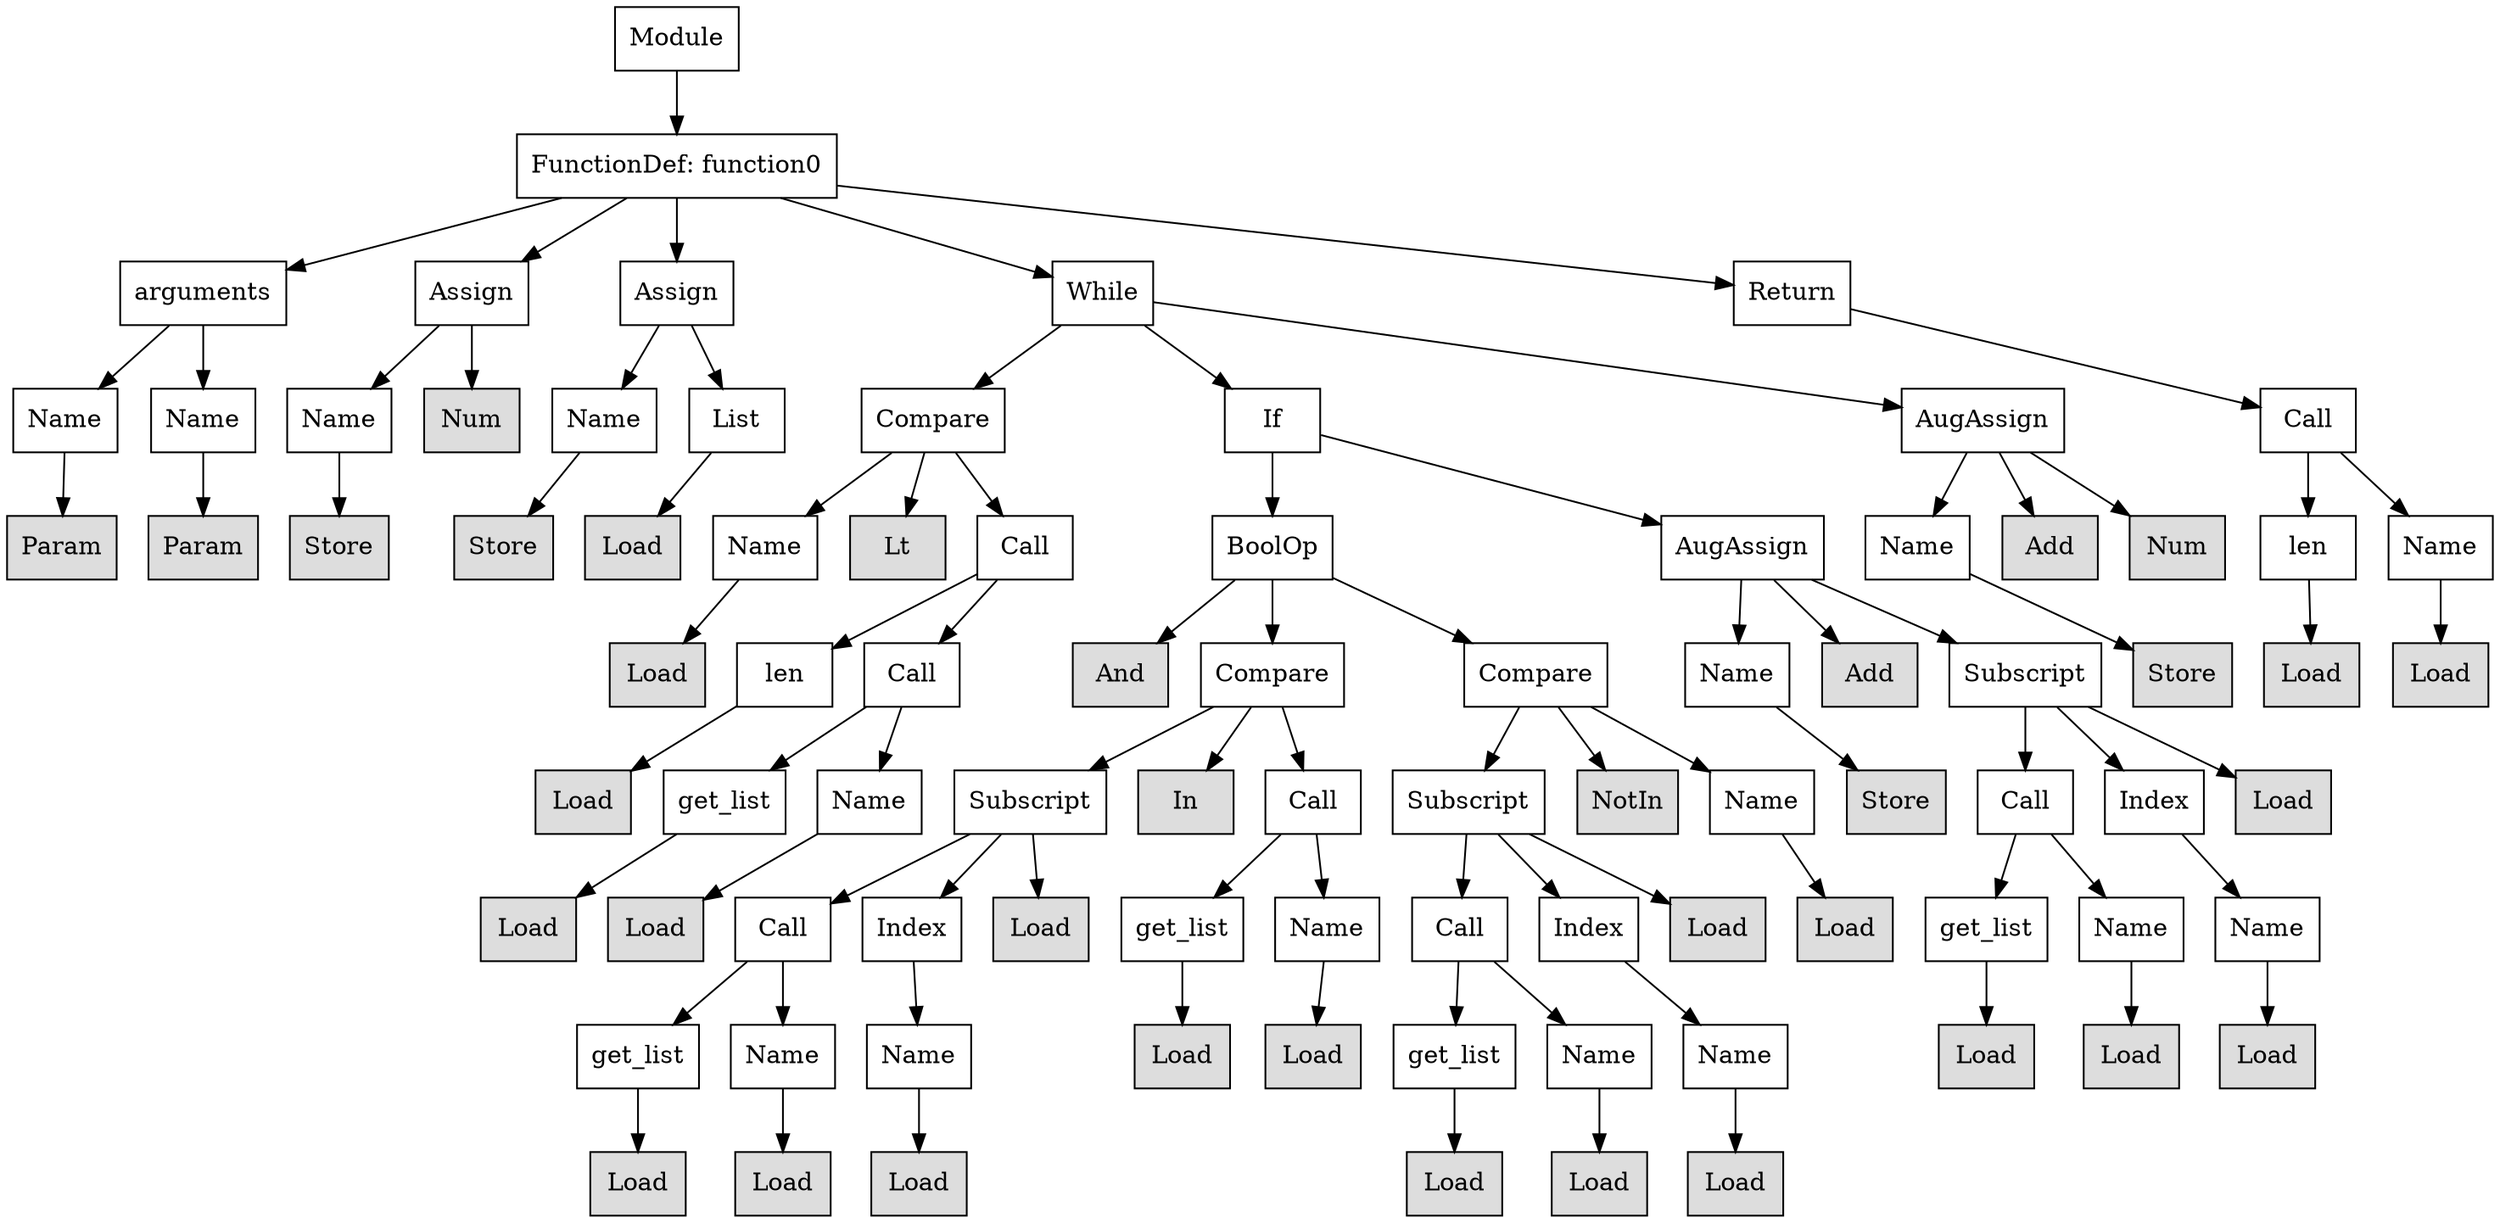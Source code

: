 digraph G {
n0 [shape=rect, label="Module"];
n1 [shape=rect, label="FunctionDef: function0"];
n2 [shape=rect, label="arguments"];
n3 [shape=rect, label="Assign"];
n4 [shape=rect, label="Assign"];
n5 [shape=rect, label="While"];
n6 [shape=rect, label="Return"];
n7 [shape=rect, label="Name"];
n8 [shape=rect, label="Name"];
n9 [shape=rect, label="Name"];
n10 [shape=rect, label="Num" style="filled" fillcolor="#dddddd"];
n11 [shape=rect, label="Name"];
n12 [shape=rect, label="List"];
n13 [shape=rect, label="Compare"];
n14 [shape=rect, label="If"];
n15 [shape=rect, label="AugAssign"];
n16 [shape=rect, label="Call"];
n17 [shape=rect, label="Param" style="filled" fillcolor="#dddddd"];
n18 [shape=rect, label="Param" style="filled" fillcolor="#dddddd"];
n19 [shape=rect, label="Store" style="filled" fillcolor="#dddddd"];
n20 [shape=rect, label="Store" style="filled" fillcolor="#dddddd"];
n21 [shape=rect, label="Load" style="filled" fillcolor="#dddddd"];
n22 [shape=rect, label="Name"];
n23 [shape=rect, label="Lt" style="filled" fillcolor="#dddddd"];
n24 [shape=rect, label="Call"];
n25 [shape=rect, label="BoolOp"];
n26 [shape=rect, label="AugAssign"];
n27 [shape=rect, label="Name"];
n28 [shape=rect, label="Add" style="filled" fillcolor="#dddddd"];
n29 [shape=rect, label="Num" style="filled" fillcolor="#dddddd"];
n30 [shape=rect, label="len"];
n31 [shape=rect, label="Name"];
n32 [shape=rect, label="Load" style="filled" fillcolor="#dddddd"];
n33 [shape=rect, label="len"];
n34 [shape=rect, label="Call"];
n35 [shape=rect, label="And" style="filled" fillcolor="#dddddd"];
n36 [shape=rect, label="Compare"];
n37 [shape=rect, label="Compare"];
n38 [shape=rect, label="Name"];
n39 [shape=rect, label="Add" style="filled" fillcolor="#dddddd"];
n40 [shape=rect, label="Subscript"];
n41 [shape=rect, label="Store" style="filled" fillcolor="#dddddd"];
n42 [shape=rect, label="Load" style="filled" fillcolor="#dddddd"];
n43 [shape=rect, label="Load" style="filled" fillcolor="#dddddd"];
n44 [shape=rect, label="Load" style="filled" fillcolor="#dddddd"];
n45 [shape=rect, label="get_list"];
n46 [shape=rect, label="Name"];
n47 [shape=rect, label="Subscript"];
n48 [shape=rect, label="In" style="filled" fillcolor="#dddddd"];
n49 [shape=rect, label="Call"];
n50 [shape=rect, label="Subscript"];
n51 [shape=rect, label="NotIn" style="filled" fillcolor="#dddddd"];
n52 [shape=rect, label="Name"];
n53 [shape=rect, label="Store" style="filled" fillcolor="#dddddd"];
n54 [shape=rect, label="Call"];
n55 [shape=rect, label="Index"];
n56 [shape=rect, label="Load" style="filled" fillcolor="#dddddd"];
n57 [shape=rect, label="Load" style="filled" fillcolor="#dddddd"];
n58 [shape=rect, label="Load" style="filled" fillcolor="#dddddd"];
n59 [shape=rect, label="Call"];
n60 [shape=rect, label="Index"];
n61 [shape=rect, label="Load" style="filled" fillcolor="#dddddd"];
n62 [shape=rect, label="get_list"];
n63 [shape=rect, label="Name"];
n64 [shape=rect, label="Call"];
n65 [shape=rect, label="Index"];
n66 [shape=rect, label="Load" style="filled" fillcolor="#dddddd"];
n67 [shape=rect, label="Load" style="filled" fillcolor="#dddddd"];
n68 [shape=rect, label="get_list"];
n69 [shape=rect, label="Name"];
n70 [shape=rect, label="Name"];
n71 [shape=rect, label="get_list"];
n72 [shape=rect, label="Name"];
n73 [shape=rect, label="Name"];
n74 [shape=rect, label="Load" style="filled" fillcolor="#dddddd"];
n75 [shape=rect, label="Load" style="filled" fillcolor="#dddddd"];
n76 [shape=rect, label="get_list"];
n77 [shape=rect, label="Name"];
n78 [shape=rect, label="Name"];
n79 [shape=rect, label="Load" style="filled" fillcolor="#dddddd"];
n80 [shape=rect, label="Load" style="filled" fillcolor="#dddddd"];
n81 [shape=rect, label="Load" style="filled" fillcolor="#dddddd"];
n82 [shape=rect, label="Load" style="filled" fillcolor="#dddddd"];
n83 [shape=rect, label="Load" style="filled" fillcolor="#dddddd"];
n84 [shape=rect, label="Load" style="filled" fillcolor="#dddddd"];
n85 [shape=rect, label="Load" style="filled" fillcolor="#dddddd"];
n86 [shape=rect, label="Load" style="filled" fillcolor="#dddddd"];
n87 [shape=rect, label="Load" style="filled" fillcolor="#dddddd"];
n0 -> n1;
n1 -> n2;
n1 -> n3;
n1 -> n4;
n1 -> n5;
n1 -> n6;
n2 -> n7;
n2 -> n8;
n3 -> n9;
n3 -> n10;
n4 -> n11;
n4 -> n12;
n5 -> n13;
n5 -> n14;
n5 -> n15;
n6 -> n16;
n7 -> n17;
n8 -> n18;
n9 -> n19;
n11 -> n20;
n12 -> n21;
n13 -> n22;
n13 -> n23;
n13 -> n24;
n14 -> n25;
n14 -> n26;
n15 -> n27;
n15 -> n28;
n15 -> n29;
n16 -> n30;
n16 -> n31;
n22 -> n32;
n24 -> n33;
n24 -> n34;
n25 -> n35;
n25 -> n36;
n25 -> n37;
n26 -> n38;
n26 -> n39;
n26 -> n40;
n27 -> n41;
n30 -> n42;
n31 -> n43;
n33 -> n44;
n34 -> n45;
n34 -> n46;
n36 -> n47;
n36 -> n48;
n36 -> n49;
n37 -> n50;
n37 -> n51;
n37 -> n52;
n38 -> n53;
n40 -> n54;
n40 -> n55;
n40 -> n56;
n45 -> n57;
n46 -> n58;
n47 -> n59;
n47 -> n60;
n47 -> n61;
n49 -> n62;
n49 -> n63;
n50 -> n64;
n50 -> n65;
n50 -> n66;
n52 -> n67;
n54 -> n68;
n54 -> n69;
n55 -> n70;
n59 -> n71;
n59 -> n72;
n60 -> n73;
n62 -> n74;
n63 -> n75;
n64 -> n76;
n64 -> n77;
n65 -> n78;
n68 -> n79;
n69 -> n80;
n70 -> n81;
n71 -> n82;
n72 -> n83;
n73 -> n84;
n76 -> n85;
n77 -> n86;
n78 -> n87;
}
